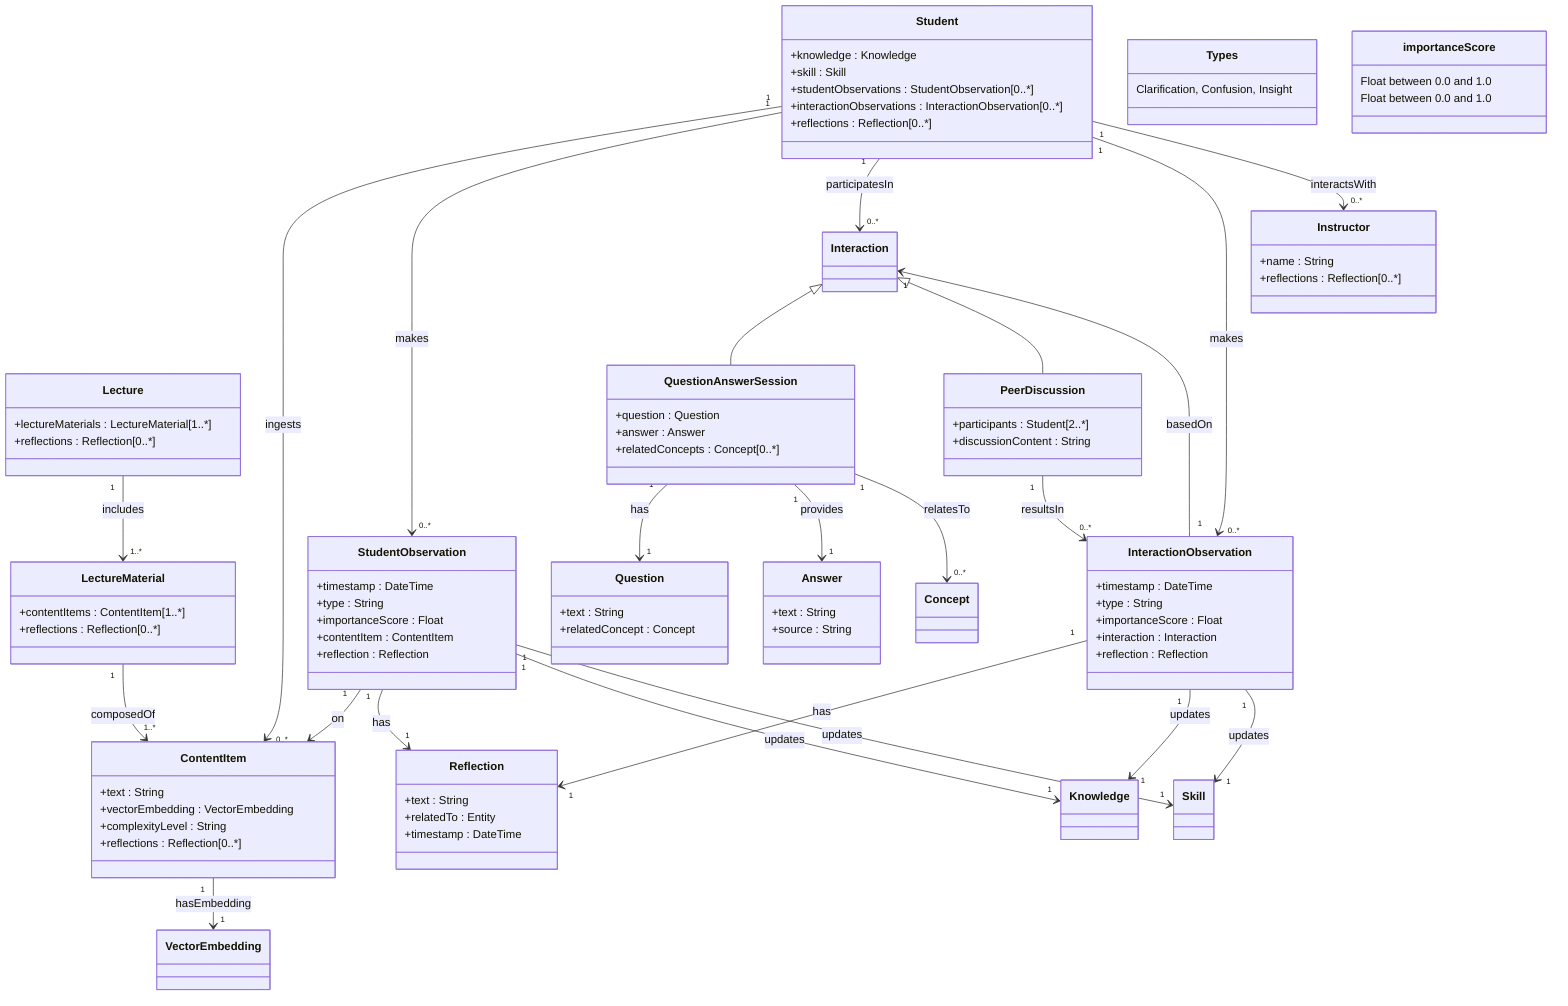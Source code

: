 classDiagram
    %% Entities
    class Lecture {
        +lectureMaterials : LectureMaterial[1..*]
        +reflections : Reflection[0..*]
    }
    class LectureMaterial {
        +contentItems : ContentItem[1..*]
        +reflections : Reflection[0..*]
    }
    class ContentItem {
        +text : String
        +vectorEmbedding : VectorEmbedding
        +complexityLevel : String
        +reflections : Reflection[0..*]
    }
    class VectorEmbedding

    class Student {
        +knowledge : Knowledge
        +skill : Skill
        +studentObservations : StudentObservation[0..*]
        +interactionObservations : InteractionObservation[0..*]
        +reflections : Reflection[0..*]
    }
    class StudentObservation {
        +timestamp : DateTime
        +type : String
        +importanceScore : Float
        +contentItem : ContentItem
        +reflection : Reflection
    }
    class InteractionObservation {
        +timestamp : DateTime
        +type : String
        +importanceScore : Float
        +interaction : Interaction
        +reflection : Reflection
    }
    class Knowledge
    class Skill

    class Reflection {
        +text : String
        +relatedTo : Entity
        +timestamp : DateTime
    }

    class Interaction
    class QuestionAnswerSession {
        +question : Question
        +answer : Answer
        +relatedConcepts : Concept[0..*]
    }
    class PeerDiscussion {
        +participants : Student[2..*]
        +discussionContent : String
    }
    Interaction <|-- QuestionAnswerSession
    Interaction <|-- PeerDiscussion

    class Question {
        +text : String
        +relatedConcept : Concept
    }
    class Answer {
        +text : String
        +source : String
    }
    class Concept

    class Instructor {
        +name : String
        +reflections : Reflection[0..*]
    }

    %% Relationships
    Lecture "1" --> "1..*" LectureMaterial : includes
    LectureMaterial "1" --> "1..*" ContentItem : composedOf
    ContentItem "1" --> "1" VectorEmbedding : hasEmbedding
    Student "1" --> "0..*" ContentItem : ingests
    Student "1" --> "0..*" StudentObservation : makes
    StudentObservation "1" --> "1" ContentItem : on
    StudentObservation "1" --> "1" Reflection : has
    Student "1" --> "0..*" Interaction : participatesIn
    InteractionObservation "1" --> "1" Interaction : basedOn
    InteractionObservation "1" --> "1" Reflection : has
    StudentObservation "1" --> "1" Knowledge : updates
    StudentObservation "1" --> "1" Skill : updates
    InteractionObservation "1" --> "1" Knowledge : updates
    InteractionObservation "1" --> "1" Skill : updates
    QuestionAnswerSession "1" --> "1" Question : has
    QuestionAnswerSession "1" --> "1" Answer : provides
    QuestionAnswerSession "1" --> "0..*" Concept : relatesTo
    Student "1" --> "0..*" InteractionObservation : makes
    PeerDiscussion "1" --> "0..*" InteractionObservation : resultsIn
    Student "1" --> "0..*" Instructor : interactsWith

    %% Additional Notes
    Note right of StudentObservation
        Types: Clarification, Confusion, Insight
        importanceScore: Float between 0.0 and 1.0
    end Note

    Note right of InteractionObservation
        Derived from interactions like QuestionAnswerSession or PeerDiscussion
        importanceScore: Float between 0.0 and 1.0
    end Note

    Note right of Reflection
        Represents reflections associated with entities
        Can be student-generated or system-generated
    end Note

    Note right of VectorEmbedding
        Semantic representation of ContentItem
    end Note

    Note right of Answer
        Source can be Instructor or Peer
    end Note